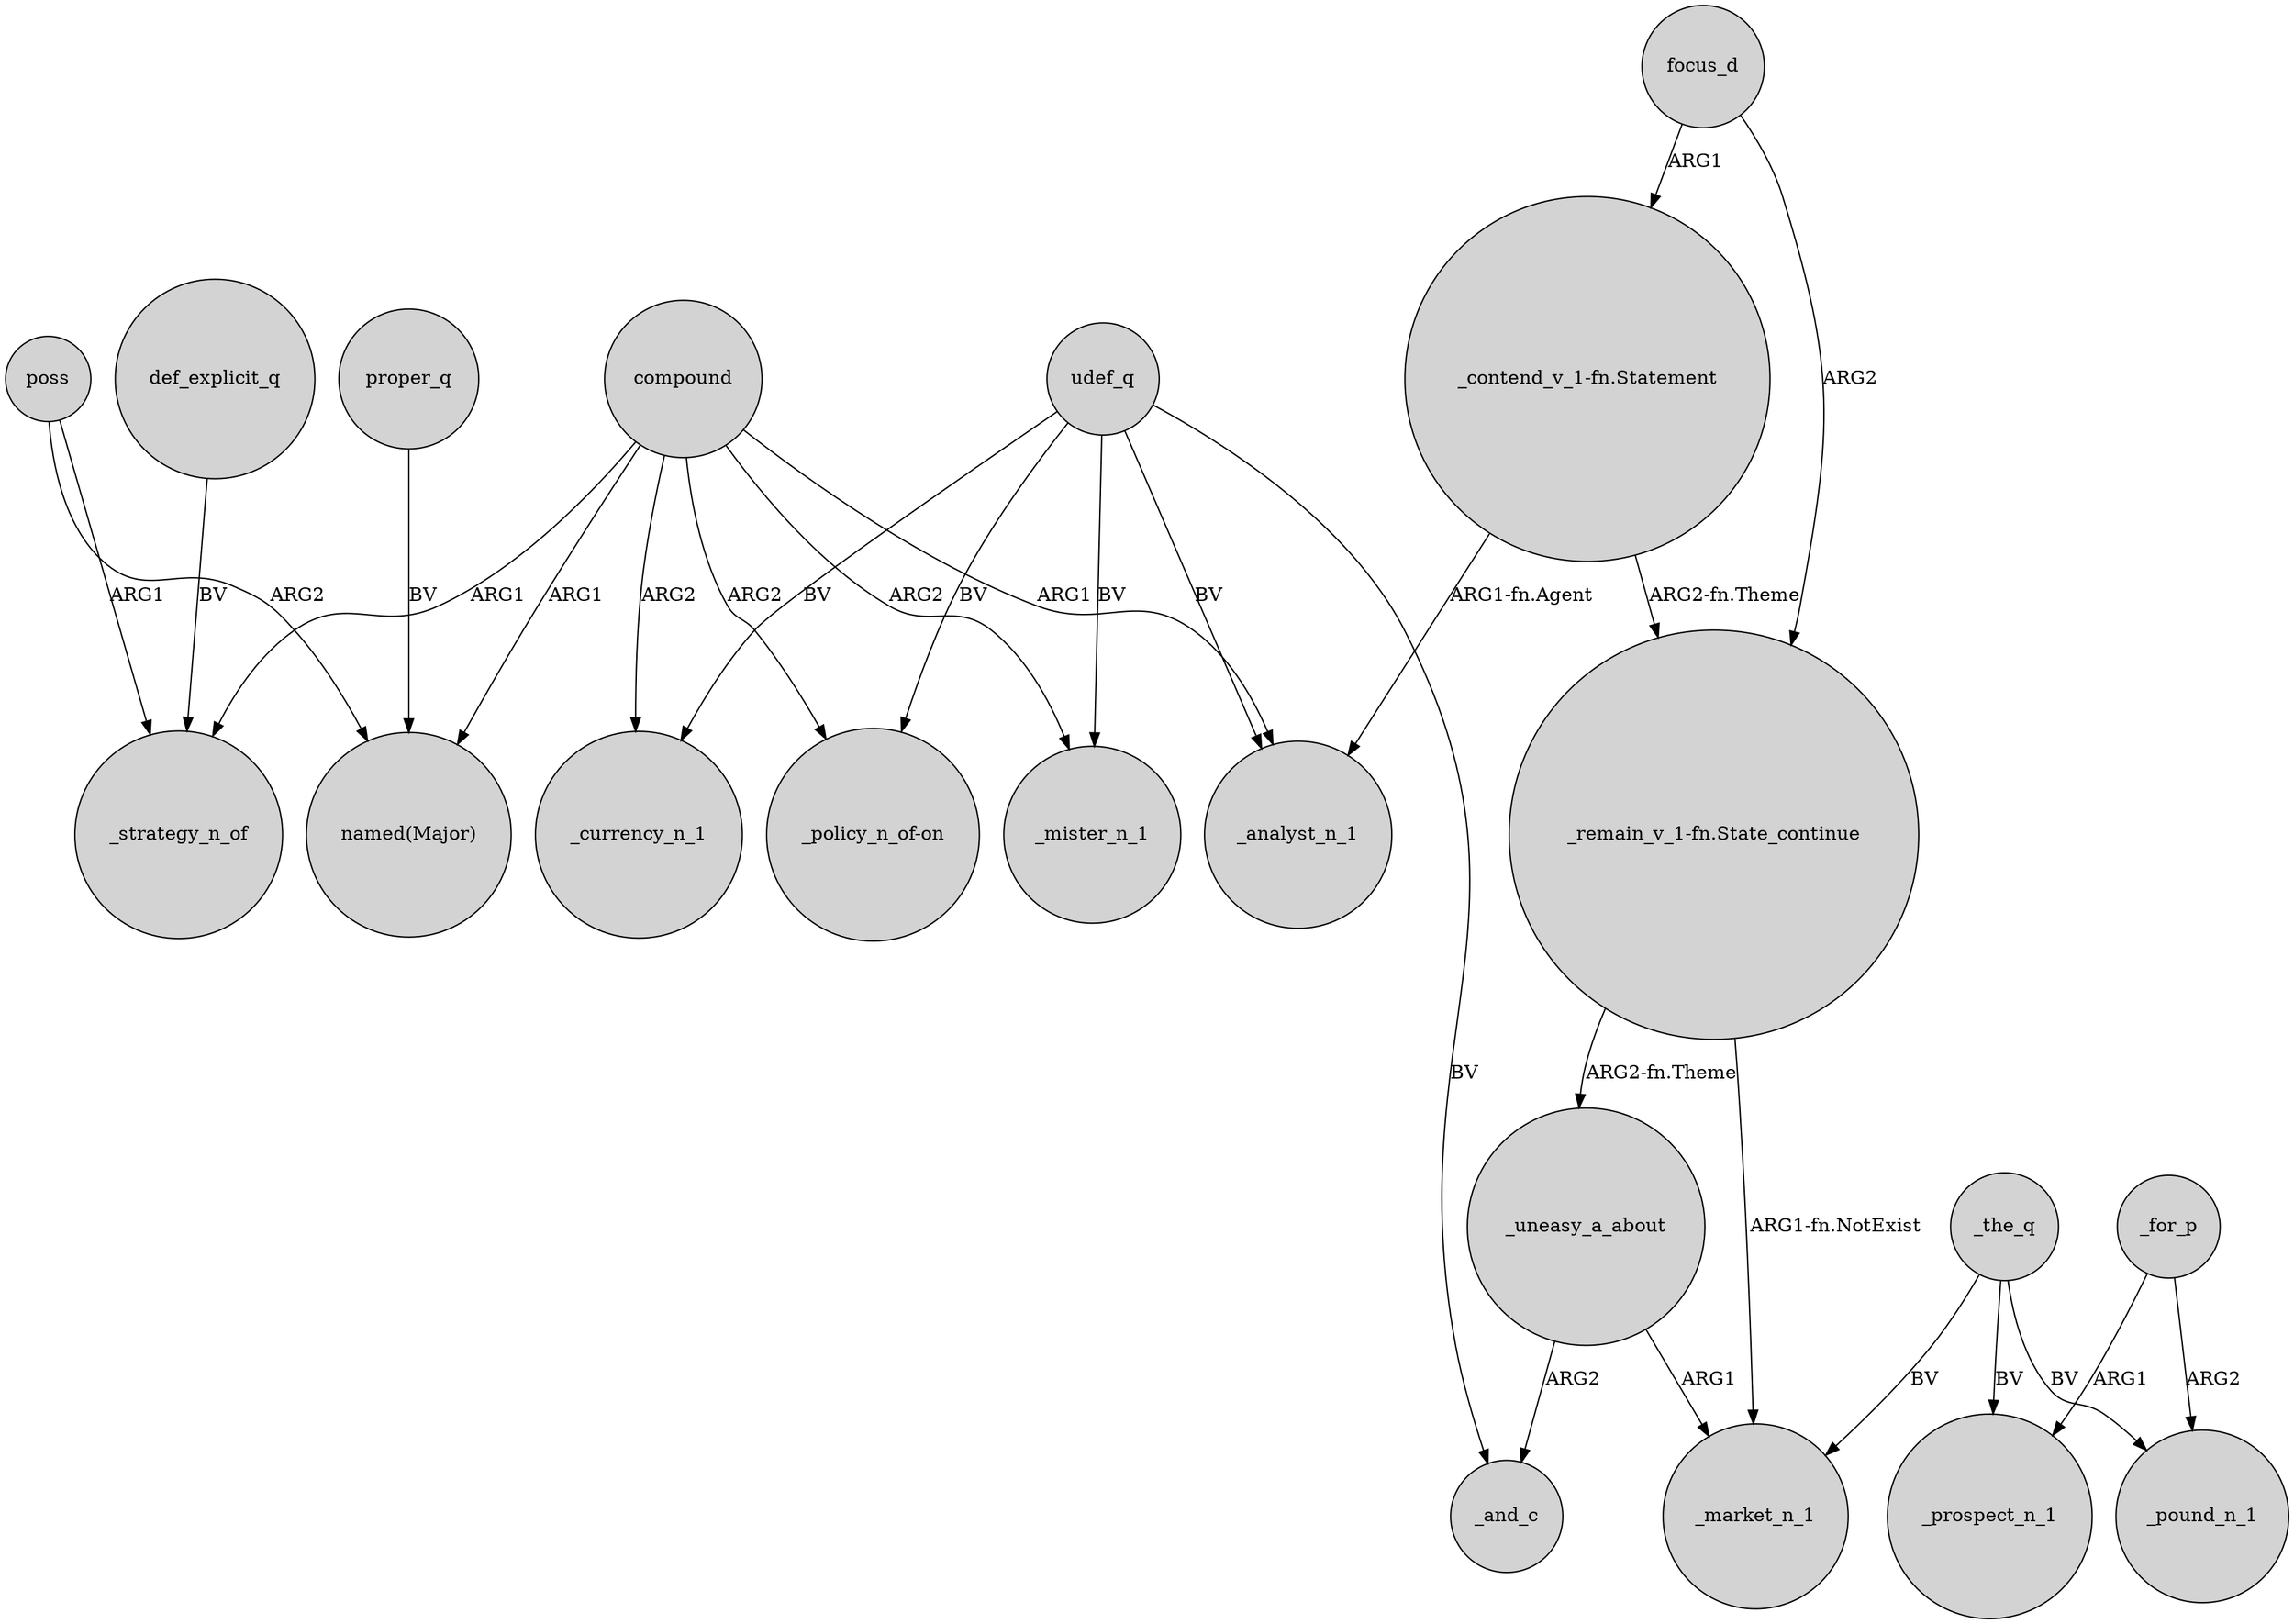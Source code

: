 digraph {
	node [shape=circle style=filled]
	_uneasy_a_about -> _and_c [label=ARG2]
	"_contend_v_1-fn.Statement" -> _analyst_n_1 [label="ARG1-fn.Agent"]
	poss -> _strategy_n_of [label=ARG1]
	_the_q -> _pound_n_1 [label=BV]
	_uneasy_a_about -> _market_n_1 [label=ARG1]
	focus_d -> "_remain_v_1-fn.State_continue" [label=ARG2]
	compound -> _mister_n_1 [label=ARG2]
	compound -> "_policy_n_of-on" [label=ARG2]
	proper_q -> "named(Major)" [label=BV]
	compound -> _strategy_n_of [label=ARG1]
	udef_q -> _mister_n_1 [label=BV]
	"_contend_v_1-fn.Statement" -> "_remain_v_1-fn.State_continue" [label="ARG2-fn.Theme"]
	udef_q -> "_policy_n_of-on" [label=BV]
	_for_p -> _pound_n_1 [label=ARG2]
	udef_q -> _currency_n_1 [label=BV]
	poss -> "named(Major)" [label=ARG2]
	compound -> _currency_n_1 [label=ARG2]
	"_remain_v_1-fn.State_continue" -> _market_n_1 [label="ARG1-fn.NotExist"]
	_for_p -> _prospect_n_1 [label=ARG1]
	"_remain_v_1-fn.State_continue" -> _uneasy_a_about [label="ARG2-fn.Theme"]
	def_explicit_q -> _strategy_n_of [label=BV]
	compound -> "named(Major)" [label=ARG1]
	_the_q -> _prospect_n_1 [label=BV]
	_the_q -> _market_n_1 [label=BV]
	udef_q -> _and_c [label=BV]
	udef_q -> _analyst_n_1 [label=BV]
	focus_d -> "_contend_v_1-fn.Statement" [label=ARG1]
	compound -> _analyst_n_1 [label=ARG1]
}
